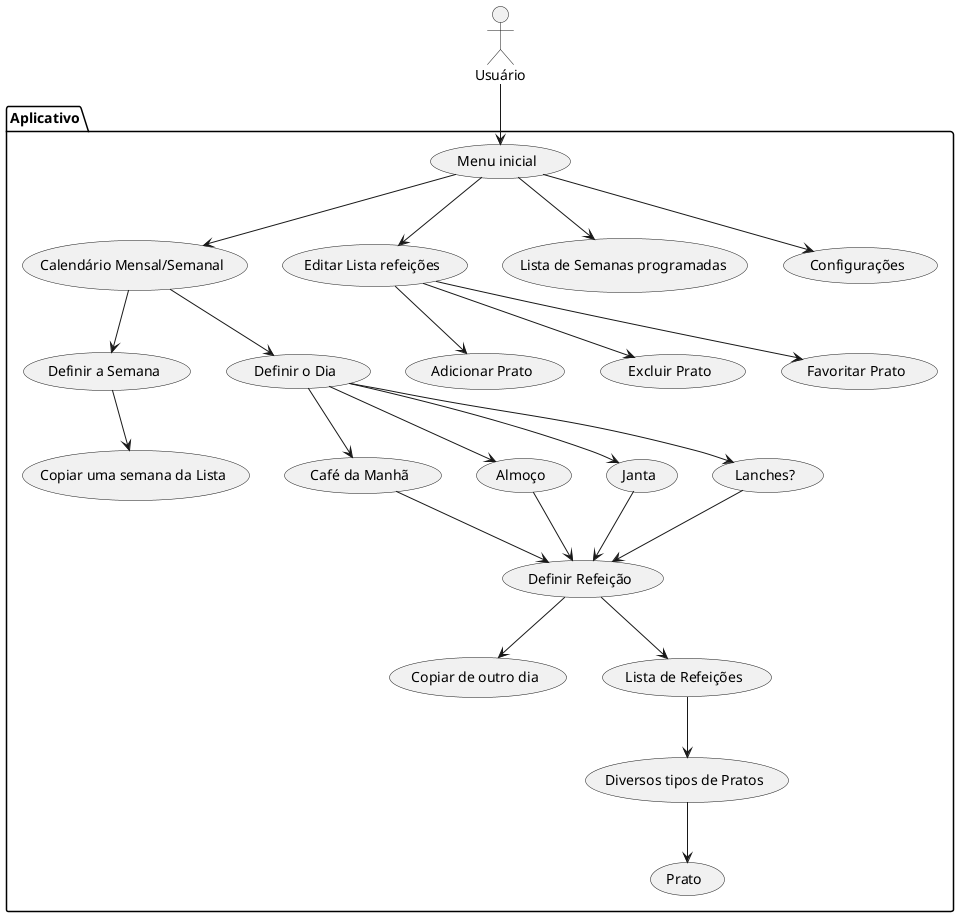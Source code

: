 @startuml

:Usuário: 
package Aplicativo{

usecase (Menu inicial) as MENU
usecase (Calendário Mensal/Semanal) as UC1
usecase (Definir a Semana) as UC11
Usecase (Copiar uma semana da Lista) as UC12
usecase (Definir o Dia) as UC2 
usecase (Café da Manhã) as MANHA 
usecase (Almoço) as ALMOCO
usecase (Janta) as JANTA
usecase (Lanches?) as LANCHE
usecase (Definir Refeição) as UC4
usecase (Copiar de outro dia) as UC41
usecase (Lista de Refeições) as UC5
usecase (Diversos tipos de Pratos) as UC51
usecase (Prato) as UC52
usecase (Editar Lista refeições) as UC6
usecase (Adicionar Prato) as UC61
usecase (Excluir Prato) as UC62
usecase (Favoritar Prato) as UC63
usecase (Lista de Semanas programadas) as UC7
usecase (Configurações) as UC8
}
Usuário --> MENU
MENU --> UC1
MENU --> UC6
MENU --> UC7
MENU --> UC8
UC6 --> UC61
UC6 --> UC62
UC6 --> UC63
UC1 --> UC11
UC11 --> UC12
UC1 --> UC2
UC2 --> MANHA
UC2 --> ALMOCO
UC2 --> JANTA
UC2 --> LANCHE
MANHA --> UC4
ALMOCO --> UC4
JANTA --> UC4
LANCHE --> UC4
UC4 --> UC41
UC4 --> UC5
UC5 --> UC51
UC51 --> UC52


@enduml
